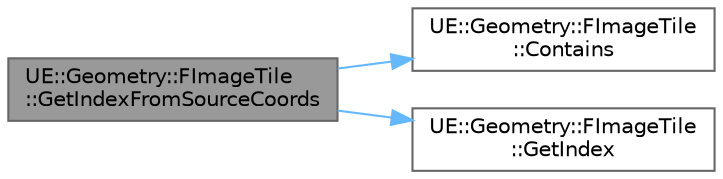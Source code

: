 digraph "UE::Geometry::FImageTile::GetIndexFromSourceCoords"
{
 // INTERACTIVE_SVG=YES
 // LATEX_PDF_SIZE
  bgcolor="transparent";
  edge [fontname=Helvetica,fontsize=10,labelfontname=Helvetica,labelfontsize=10];
  node [fontname=Helvetica,fontsize=10,shape=box,height=0.2,width=0.4];
  rankdir="LR";
  Node1 [id="Node000001",label="UE::Geometry::FImageTile\l::GetIndexFromSourceCoords",height=0.2,width=0.4,color="gray40", fillcolor="grey60", style="filled", fontcolor="black",tooltip=" "];
  Node1 -> Node2 [id="edge1_Node000001_Node000002",color="steelblue1",style="solid",tooltip=" "];
  Node2 [id="Node000002",label="UE::Geometry::FImageTile\l::Contains",height=0.2,width=0.4,color="grey40", fillcolor="white", style="filled",URL="$d9/dca/classUE_1_1Geometry_1_1FImageTile.html#a5e8d2c1f786441977cb2ead67e32f45a",tooltip=" "];
  Node1 -> Node3 [id="edge2_Node000001_Node000003",color="steelblue1",style="solid",tooltip=" "];
  Node3 [id="Node000003",label="UE::Geometry::FImageTile\l::GetIndex",height=0.2,width=0.4,color="grey40", fillcolor="white", style="filled",URL="$d9/dca/classUE_1_1Geometry_1_1FImageTile.html#af3a646443cb7ef7ea462cec4bee4e636",tooltip=" "];
}
